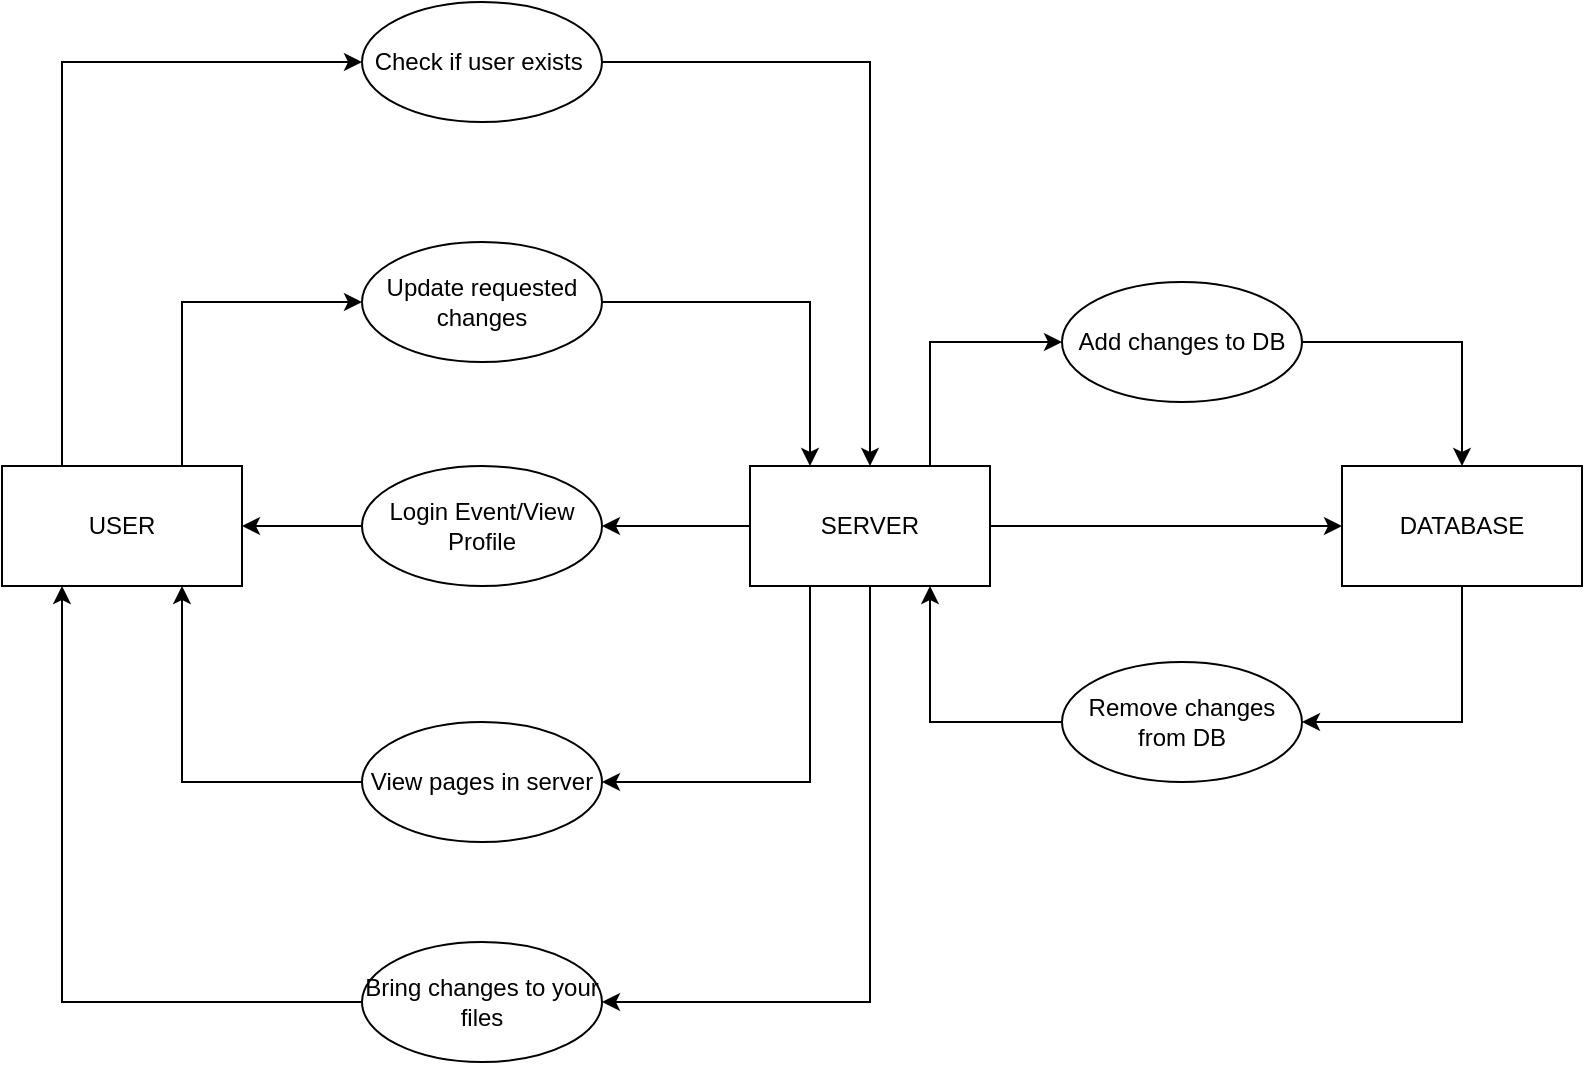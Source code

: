 <mxfile version="15.7.3" type="device"><diagram id="tH7uzh7LNpr0mvxeQH9r" name="Page-1"><mxGraphModel dx="1351" dy="1036" grid="1" gridSize="10" guides="1" tooltips="1" connect="1" arrows="1" fold="1" page="1" pageScale="1" pageWidth="827" pageHeight="583" math="0" shadow="0"><root><mxCell id="0"/><mxCell id="1" parent="0"/><mxCell id="bCzSL2bXOhMEAx704dC0-8" style="edgeStyle=orthogonalEdgeStyle;rounded=0;orthogonalLoop=1;jettySize=auto;html=1;exitX=0.25;exitY=0;exitDx=0;exitDy=0;entryX=0;entryY=0.5;entryDx=0;entryDy=0;" edge="1" parent="1" source="bCzSL2bXOhMEAx704dC0-1" target="bCzSL2bXOhMEAx704dC0-6"><mxGeometry relative="1" as="geometry"/></mxCell><mxCell id="bCzSL2bXOhMEAx704dC0-17" style="edgeStyle=orthogonalEdgeStyle;rounded=0;orthogonalLoop=1;jettySize=auto;html=1;exitX=0.75;exitY=0;exitDx=0;exitDy=0;entryX=0;entryY=0.5;entryDx=0;entryDy=0;" edge="1" parent="1" source="bCzSL2bXOhMEAx704dC0-1" target="bCzSL2bXOhMEAx704dC0-11"><mxGeometry relative="1" as="geometry"/></mxCell><mxCell id="bCzSL2bXOhMEAx704dC0-1" value="USER" style="rounded=0;whiteSpace=wrap;html=1;" vertex="1" parent="1"><mxGeometry x="20" y="262" width="120" height="60" as="geometry"/></mxCell><mxCell id="bCzSL2bXOhMEAx704dC0-32" style="edgeStyle=orthogonalEdgeStyle;rounded=0;orthogonalLoop=1;jettySize=auto;html=1;exitX=0.5;exitY=1;exitDx=0;exitDy=0;entryX=1;entryY=0.5;entryDx=0;entryDy=0;" edge="1" parent="1" source="bCzSL2bXOhMEAx704dC0-2" target="bCzSL2bXOhMEAx704dC0-31"><mxGeometry relative="1" as="geometry"/></mxCell><mxCell id="bCzSL2bXOhMEAx704dC0-2" value="DATABASE" style="rounded=0;whiteSpace=wrap;html=1;" vertex="1" parent="1"><mxGeometry x="690" y="262" width="120" height="60" as="geometry"/></mxCell><mxCell id="bCzSL2bXOhMEAx704dC0-9" style="edgeStyle=orthogonalEdgeStyle;rounded=0;orthogonalLoop=1;jettySize=auto;html=1;exitX=1;exitY=0.5;exitDx=0;exitDy=0;entryX=0.5;entryY=0;entryDx=0;entryDy=0;" edge="1" parent="1" source="bCzSL2bXOhMEAx704dC0-6" target="bCzSL2bXOhMEAx704dC0-7"><mxGeometry relative="1" as="geometry"><mxPoint x="380" y="250" as="targetPoint"/></mxGeometry></mxCell><mxCell id="bCzSL2bXOhMEAx704dC0-6" value="Check if user exists&amp;nbsp;" style="ellipse;whiteSpace=wrap;html=1;" vertex="1" parent="1"><mxGeometry x="200" y="30" width="120" height="60" as="geometry"/></mxCell><mxCell id="bCzSL2bXOhMEAx704dC0-14" style="edgeStyle=orthogonalEdgeStyle;rounded=0;orthogonalLoop=1;jettySize=auto;html=1;exitX=1;exitY=0.5;exitDx=0;exitDy=0;entryX=0;entryY=0.5;entryDx=0;entryDy=0;" edge="1" parent="1" source="bCzSL2bXOhMEAx704dC0-7" target="bCzSL2bXOhMEAx704dC0-2"><mxGeometry relative="1" as="geometry"/></mxCell><mxCell id="bCzSL2bXOhMEAx704dC0-23" style="edgeStyle=orthogonalEdgeStyle;rounded=0;orthogonalLoop=1;jettySize=auto;html=1;exitX=0;exitY=0.5;exitDx=0;exitDy=0;entryX=1;entryY=0.5;entryDx=0;entryDy=0;" edge="1" parent="1" source="bCzSL2bXOhMEAx704dC0-7" target="bCzSL2bXOhMEAx704dC0-20"><mxGeometry relative="1" as="geometry"/></mxCell><mxCell id="bCzSL2bXOhMEAx704dC0-25" style="edgeStyle=orthogonalEdgeStyle;rounded=0;orthogonalLoop=1;jettySize=auto;html=1;exitX=0.25;exitY=1;exitDx=0;exitDy=0;entryX=1;entryY=0.5;entryDx=0;entryDy=0;" edge="1" parent="1" source="bCzSL2bXOhMEAx704dC0-7" target="bCzSL2bXOhMEAx704dC0-21"><mxGeometry relative="1" as="geometry"/></mxCell><mxCell id="bCzSL2bXOhMEAx704dC0-27" style="edgeStyle=orthogonalEdgeStyle;rounded=0;orthogonalLoop=1;jettySize=auto;html=1;exitX=0.5;exitY=1;exitDx=0;exitDy=0;entryX=1;entryY=0.5;entryDx=0;entryDy=0;" edge="1" parent="1" source="bCzSL2bXOhMEAx704dC0-7" target="bCzSL2bXOhMEAx704dC0-22"><mxGeometry relative="1" as="geometry"/></mxCell><mxCell id="bCzSL2bXOhMEAx704dC0-38" style="edgeStyle=orthogonalEdgeStyle;rounded=0;orthogonalLoop=1;jettySize=auto;html=1;exitX=0.75;exitY=0;exitDx=0;exitDy=0;entryX=0;entryY=0.5;entryDx=0;entryDy=0;" edge="1" parent="1" source="bCzSL2bXOhMEAx704dC0-7" target="bCzSL2bXOhMEAx704dC0-30"><mxGeometry relative="1" as="geometry"/></mxCell><mxCell id="bCzSL2bXOhMEAx704dC0-7" value="SERVER" style="rounded=0;whiteSpace=wrap;html=1;" vertex="1" parent="1"><mxGeometry x="394" y="262" width="120" height="60" as="geometry"/></mxCell><mxCell id="bCzSL2bXOhMEAx704dC0-18" style="edgeStyle=orthogonalEdgeStyle;rounded=0;orthogonalLoop=1;jettySize=auto;html=1;exitX=1;exitY=0.5;exitDx=0;exitDy=0;entryX=0.25;entryY=0;entryDx=0;entryDy=0;" edge="1" parent="1" source="bCzSL2bXOhMEAx704dC0-11" target="bCzSL2bXOhMEAx704dC0-7"><mxGeometry relative="1" as="geometry"/></mxCell><mxCell id="bCzSL2bXOhMEAx704dC0-11" value="Update requested changes" style="ellipse;whiteSpace=wrap;html=1;" vertex="1" parent="1"><mxGeometry x="200" y="150" width="120" height="60" as="geometry"/></mxCell><mxCell id="bCzSL2bXOhMEAx704dC0-24" style="edgeStyle=orthogonalEdgeStyle;rounded=0;orthogonalLoop=1;jettySize=auto;html=1;exitX=0;exitY=0.5;exitDx=0;exitDy=0;entryX=1;entryY=0.5;entryDx=0;entryDy=0;" edge="1" parent="1" source="bCzSL2bXOhMEAx704dC0-20" target="bCzSL2bXOhMEAx704dC0-1"><mxGeometry relative="1" as="geometry"/></mxCell><mxCell id="bCzSL2bXOhMEAx704dC0-20" value="Login Event/View Profile" style="ellipse;whiteSpace=wrap;html=1;" vertex="1" parent="1"><mxGeometry x="200" y="262" width="120" height="60" as="geometry"/></mxCell><mxCell id="bCzSL2bXOhMEAx704dC0-26" style="edgeStyle=orthogonalEdgeStyle;rounded=0;orthogonalLoop=1;jettySize=auto;html=1;exitX=0;exitY=0.5;exitDx=0;exitDy=0;entryX=0.75;entryY=1;entryDx=0;entryDy=0;" edge="1" parent="1" source="bCzSL2bXOhMEAx704dC0-21" target="bCzSL2bXOhMEAx704dC0-1"><mxGeometry relative="1" as="geometry"/></mxCell><mxCell id="bCzSL2bXOhMEAx704dC0-21" value="View pages in server" style="ellipse;whiteSpace=wrap;html=1;" vertex="1" parent="1"><mxGeometry x="200" y="390" width="120" height="60" as="geometry"/></mxCell><mxCell id="bCzSL2bXOhMEAx704dC0-28" style="edgeStyle=orthogonalEdgeStyle;rounded=0;orthogonalLoop=1;jettySize=auto;html=1;exitX=0;exitY=0.5;exitDx=0;exitDy=0;entryX=0.25;entryY=1;entryDx=0;entryDy=0;" edge="1" parent="1" source="bCzSL2bXOhMEAx704dC0-22" target="bCzSL2bXOhMEAx704dC0-1"><mxGeometry relative="1" as="geometry"/></mxCell><mxCell id="bCzSL2bXOhMEAx704dC0-22" value="Bring changes to your files" style="ellipse;whiteSpace=wrap;html=1;" vertex="1" parent="1"><mxGeometry x="200" y="500" width="120" height="60" as="geometry"/></mxCell><mxCell id="bCzSL2bXOhMEAx704dC0-34" style="edgeStyle=orthogonalEdgeStyle;rounded=0;orthogonalLoop=1;jettySize=auto;html=1;exitX=1;exitY=0.5;exitDx=0;exitDy=0;entryX=0.5;entryY=0;entryDx=0;entryDy=0;" edge="1" parent="1" source="bCzSL2bXOhMEAx704dC0-30" target="bCzSL2bXOhMEAx704dC0-2"><mxGeometry relative="1" as="geometry"/></mxCell><mxCell id="bCzSL2bXOhMEAx704dC0-30" value="Add changes to DB" style="ellipse;whiteSpace=wrap;html=1;" vertex="1" parent="1"><mxGeometry x="550" y="170" width="120" height="60" as="geometry"/></mxCell><mxCell id="bCzSL2bXOhMEAx704dC0-37" style="edgeStyle=orthogonalEdgeStyle;rounded=0;orthogonalLoop=1;jettySize=auto;html=1;exitX=0;exitY=0.5;exitDx=0;exitDy=0;entryX=0.75;entryY=1;entryDx=0;entryDy=0;" edge="1" parent="1" source="bCzSL2bXOhMEAx704dC0-31" target="bCzSL2bXOhMEAx704dC0-7"><mxGeometry relative="1" as="geometry"/></mxCell><mxCell id="bCzSL2bXOhMEAx704dC0-31" value="Remove changes from DB" style="ellipse;whiteSpace=wrap;html=1;" vertex="1" parent="1"><mxGeometry x="550" y="360" width="120" height="60" as="geometry"/></mxCell></root></mxGraphModel></diagram></mxfile>